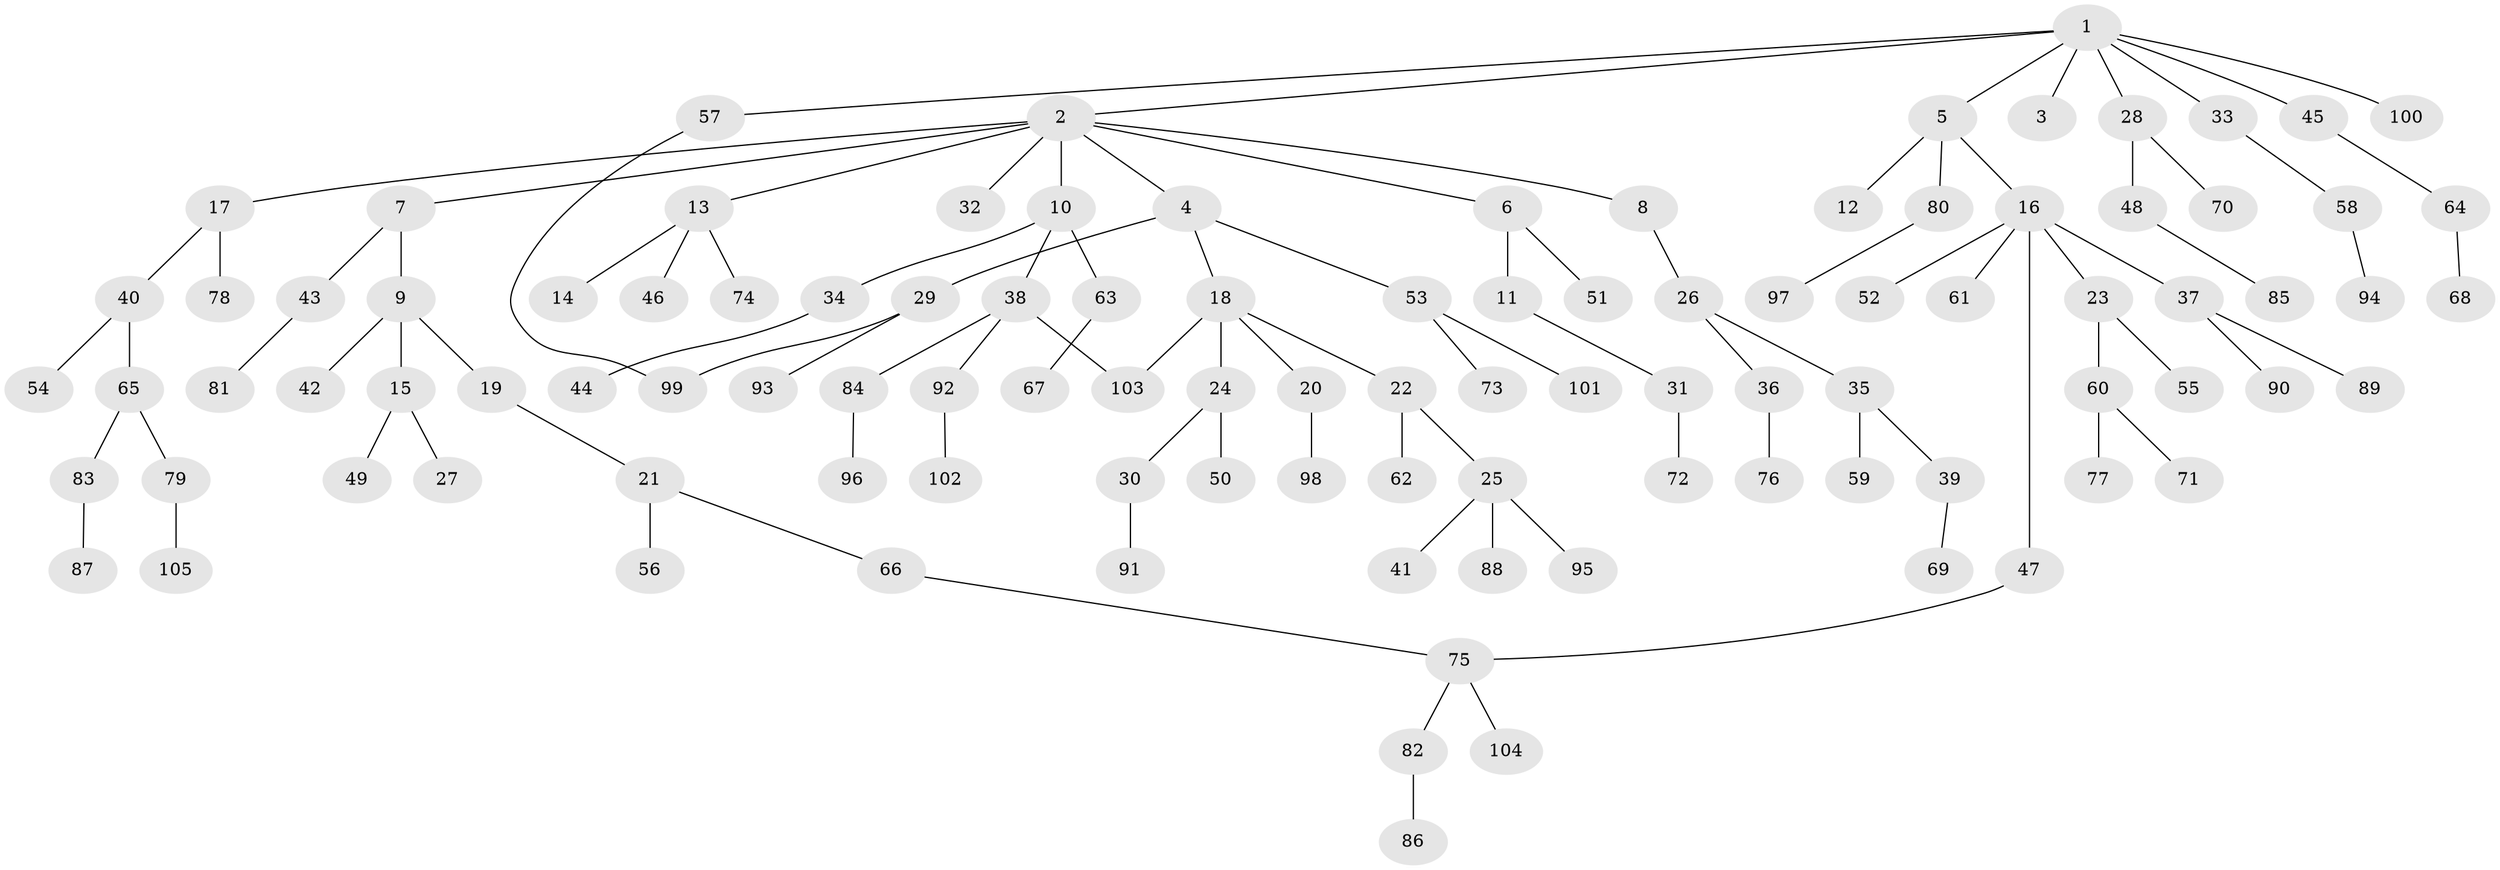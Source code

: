// coarse degree distribution, {15: 0.0136986301369863, 1: 0.4794520547945205, 4: 0.0684931506849315, 3: 0.1780821917808219, 2: 0.2465753424657534, 5: 0.0136986301369863}
// Generated by graph-tools (version 1.1) at 2025/16/03/04/25 18:16:48]
// undirected, 105 vertices, 107 edges
graph export_dot {
graph [start="1"]
  node [color=gray90,style=filled];
  1;
  2;
  3;
  4;
  5;
  6;
  7;
  8;
  9;
  10;
  11;
  12;
  13;
  14;
  15;
  16;
  17;
  18;
  19;
  20;
  21;
  22;
  23;
  24;
  25;
  26;
  27;
  28;
  29;
  30;
  31;
  32;
  33;
  34;
  35;
  36;
  37;
  38;
  39;
  40;
  41;
  42;
  43;
  44;
  45;
  46;
  47;
  48;
  49;
  50;
  51;
  52;
  53;
  54;
  55;
  56;
  57;
  58;
  59;
  60;
  61;
  62;
  63;
  64;
  65;
  66;
  67;
  68;
  69;
  70;
  71;
  72;
  73;
  74;
  75;
  76;
  77;
  78;
  79;
  80;
  81;
  82;
  83;
  84;
  85;
  86;
  87;
  88;
  89;
  90;
  91;
  92;
  93;
  94;
  95;
  96;
  97;
  98;
  99;
  100;
  101;
  102;
  103;
  104;
  105;
  1 -- 2;
  1 -- 3;
  1 -- 5;
  1 -- 28;
  1 -- 33;
  1 -- 45;
  1 -- 57;
  1 -- 100;
  2 -- 4;
  2 -- 6;
  2 -- 7;
  2 -- 8;
  2 -- 10;
  2 -- 13;
  2 -- 17;
  2 -- 32;
  4 -- 18;
  4 -- 29;
  4 -- 53;
  5 -- 12;
  5 -- 16;
  5 -- 80;
  6 -- 11;
  6 -- 51;
  7 -- 9;
  7 -- 43;
  8 -- 26;
  9 -- 15;
  9 -- 19;
  9 -- 42;
  10 -- 34;
  10 -- 38;
  10 -- 63;
  11 -- 31;
  13 -- 14;
  13 -- 46;
  13 -- 74;
  15 -- 27;
  15 -- 49;
  16 -- 23;
  16 -- 37;
  16 -- 47;
  16 -- 52;
  16 -- 61;
  17 -- 40;
  17 -- 78;
  18 -- 20;
  18 -- 22;
  18 -- 24;
  18 -- 103;
  19 -- 21;
  20 -- 98;
  21 -- 56;
  21 -- 66;
  22 -- 25;
  22 -- 62;
  23 -- 55;
  23 -- 60;
  24 -- 30;
  24 -- 50;
  25 -- 41;
  25 -- 88;
  25 -- 95;
  26 -- 35;
  26 -- 36;
  28 -- 48;
  28 -- 70;
  29 -- 93;
  29 -- 99;
  30 -- 91;
  31 -- 72;
  33 -- 58;
  34 -- 44;
  35 -- 39;
  35 -- 59;
  36 -- 76;
  37 -- 89;
  37 -- 90;
  38 -- 84;
  38 -- 92;
  38 -- 103;
  39 -- 69;
  40 -- 54;
  40 -- 65;
  43 -- 81;
  45 -- 64;
  47 -- 75;
  48 -- 85;
  53 -- 73;
  53 -- 101;
  57 -- 99;
  58 -- 94;
  60 -- 71;
  60 -- 77;
  63 -- 67;
  64 -- 68;
  65 -- 79;
  65 -- 83;
  66 -- 75;
  75 -- 82;
  75 -- 104;
  79 -- 105;
  80 -- 97;
  82 -- 86;
  83 -- 87;
  84 -- 96;
  92 -- 102;
}
